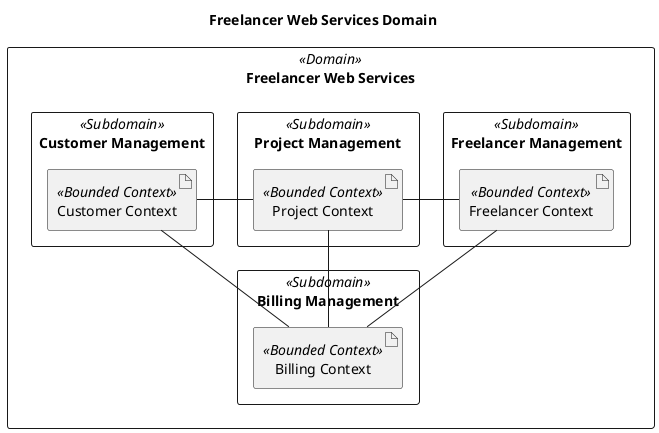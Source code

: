 @startuml

title Freelancer Web Services Domain
skinparam {
  packageStyle rectangle
}

package "Freelancer Web Services" <<Domain>> {

  package "Freelancer Management" <<Subdomain>> {
    artifact "Freelancer Context" <<Bounded Context>>
  }

  package "Project Management" <<Subdomain>> {
    artifact "Project Context" <<Bounded Context>>
  }

  package "Customer Management" <<Subdomain>> {
    artifact "Customer Context" <<Bounded Context>>
  }

  package "Billing Management" <<Subdomain>> {
    artifact "Billing Context" <<Bounded Context>>
  }

}

"Freelancer Context" -l- "Project Context"
"Project Context" -r- "Customer Context"
"Billing Context" -u- "Freelancer Context"
"Billing Context" -u- "Project Context"
"Billing Context" -u- "Customer Context"

@enduml
